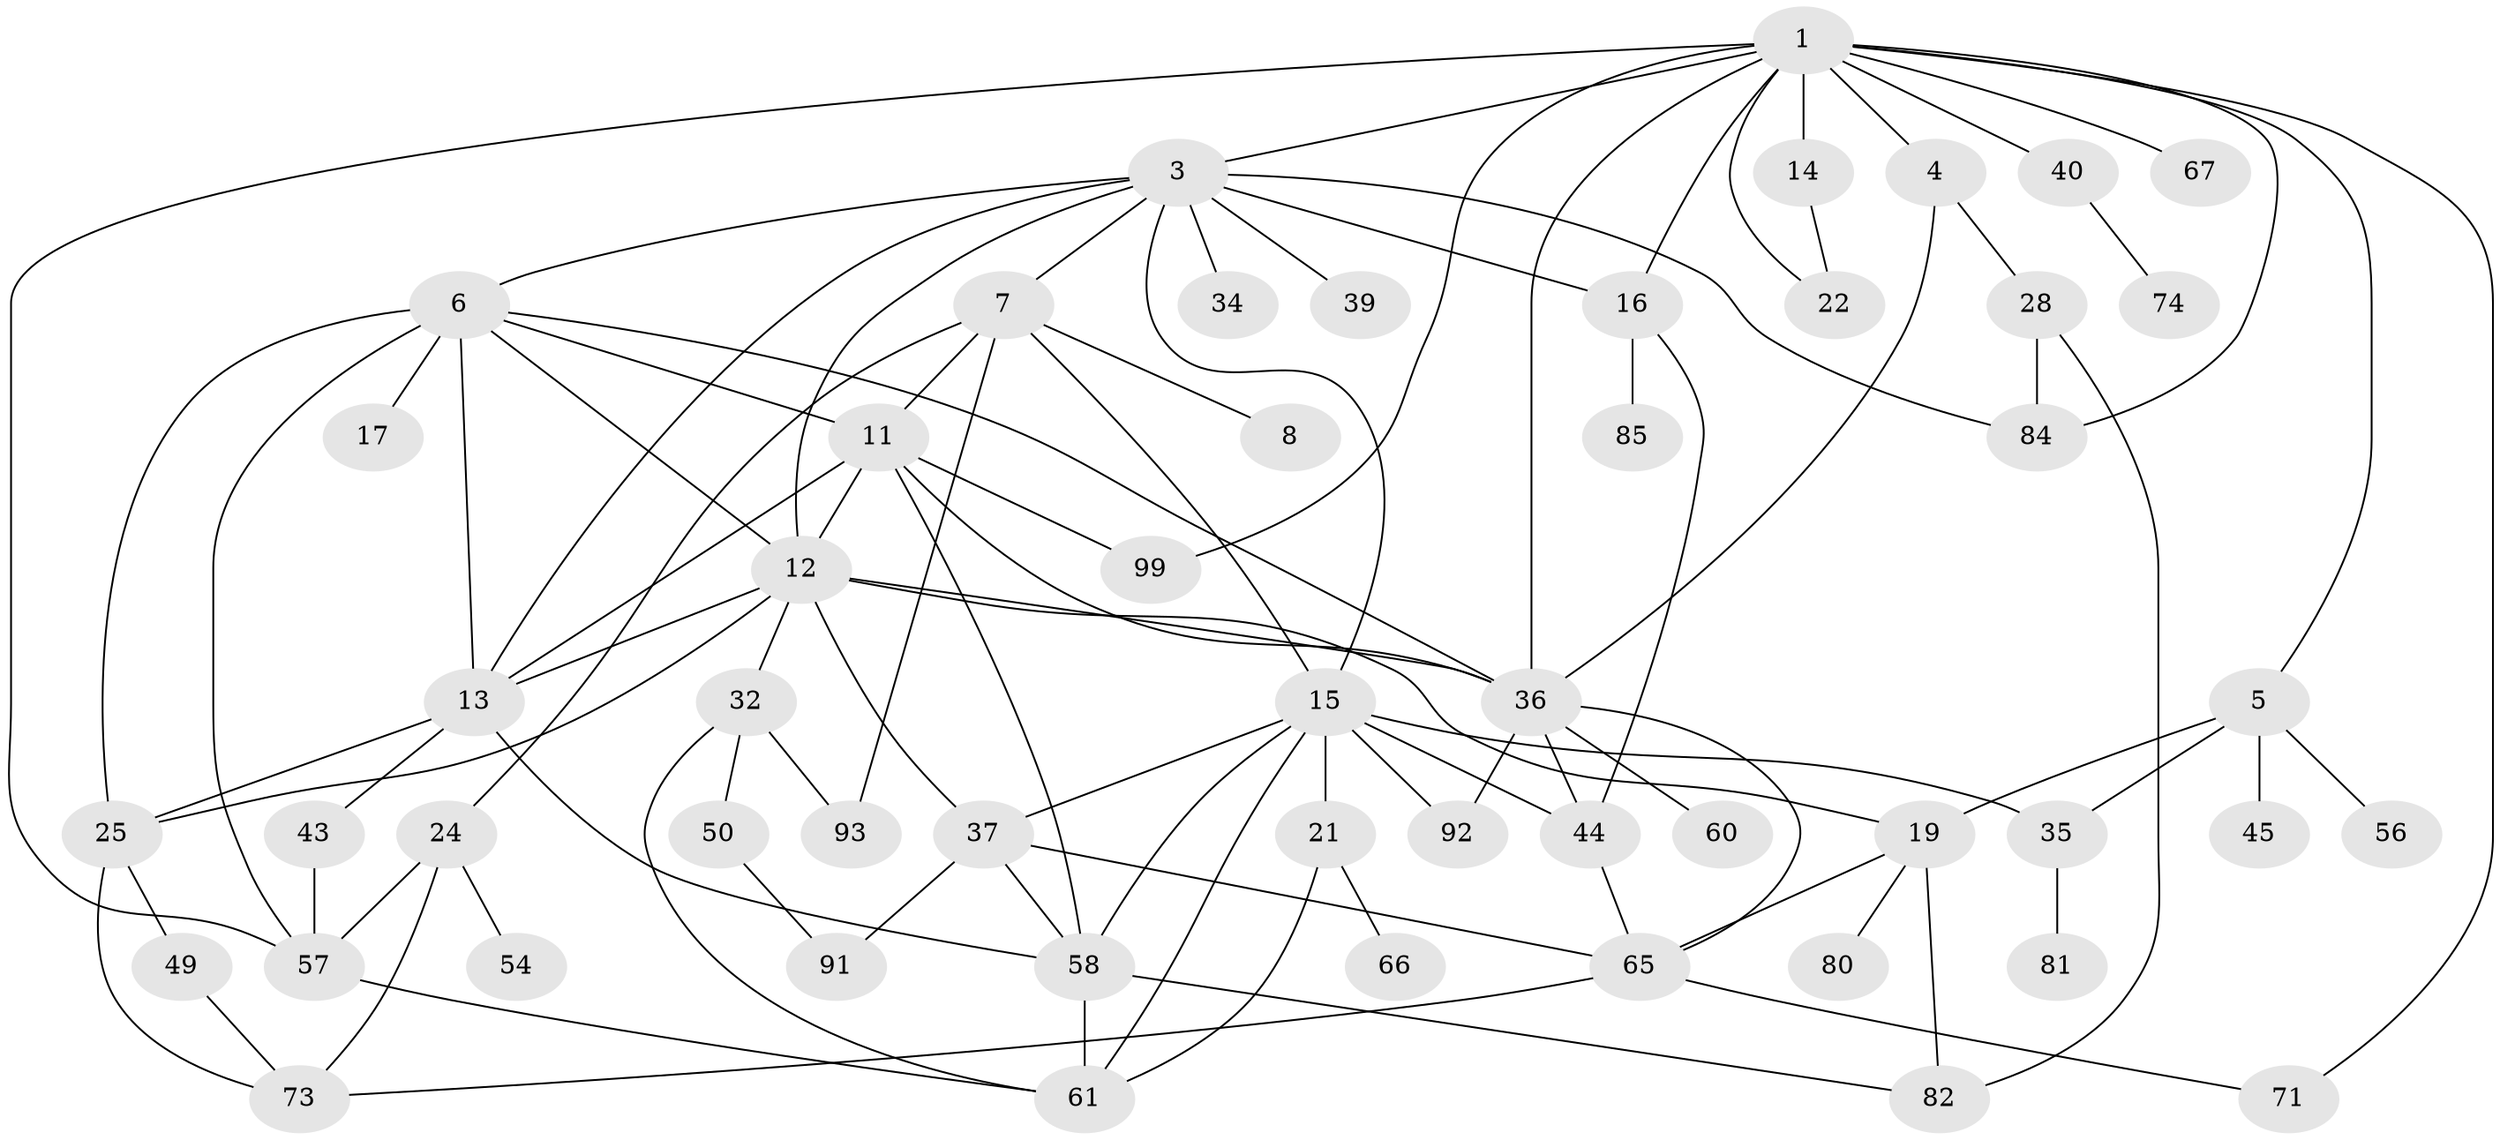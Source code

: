 // original degree distribution, {7: 0.04672897196261682, 8: 0.009345794392523364, 3: 0.14018691588785046, 5: 0.08411214953271028, 4: 0.1588785046728972, 1: 0.19626168224299065, 6: 0.028037383177570093, 2: 0.3364485981308411}
// Generated by graph-tools (version 1.1) at 2025/13/03/09/25 04:13:38]
// undirected, 53 vertices, 97 edges
graph export_dot {
graph [start="1"]
  node [color=gray90,style=filled];
  1 [super="+2"];
  3 [super="+64+9"];
  4;
  5;
  6 [super="+10+77"];
  7 [super="+76"];
  8;
  11 [super="+23+70"];
  12 [super="+94+18"];
  13 [super="+31+29"];
  14;
  15 [super="+33+51"];
  16 [super="+47"];
  17 [super="+20"];
  19 [super="+48+68+97"];
  21 [super="+26+38+75"];
  22 [super="+52"];
  24;
  25;
  28;
  32;
  34;
  35 [super="+53"];
  36 [super="+95+46"];
  37 [super="+72+41"];
  39 [super="+42"];
  40;
  43;
  44;
  45;
  49 [super="+63"];
  50;
  54;
  56;
  57 [super="+106"];
  58 [super="+59+62"];
  60;
  61 [super="+86"];
  65 [super="+83+100"];
  66;
  67 [super="+107"];
  71 [super="+104"];
  73 [super="+87"];
  74 [super="+105"];
  80;
  81;
  82;
  84;
  85;
  91;
  92;
  93;
  99;
  1 -- 3;
  1 -- 4;
  1 -- 5;
  1 -- 40;
  1 -- 22 [weight=2];
  1 -- 16;
  1 -- 67 [weight=2];
  1 -- 36;
  1 -- 99;
  1 -- 14;
  1 -- 84;
  1 -- 57;
  1 -- 71;
  3 -- 6;
  3 -- 7;
  3 -- 34;
  3 -- 39;
  3 -- 84;
  3 -- 16;
  3 -- 12;
  3 -- 13;
  3 -- 15;
  4 -- 28;
  4 -- 36;
  5 -- 19;
  5 -- 35;
  5 -- 45;
  5 -- 56;
  6 -- 25;
  6 -- 57;
  6 -- 17;
  6 -- 11;
  6 -- 12;
  6 -- 13;
  6 -- 36;
  7 -- 8;
  7 -- 24;
  7 -- 15;
  7 -- 93;
  7 -- 11;
  11 -- 12;
  11 -- 36;
  11 -- 99;
  11 -- 13;
  11 -- 58;
  12 -- 25;
  12 -- 32;
  12 -- 19;
  12 -- 36;
  12 -- 37;
  12 -- 13;
  13 -- 25;
  13 -- 58;
  13 -- 43;
  14 -- 22;
  15 -- 21;
  15 -- 44;
  15 -- 92;
  15 -- 37;
  15 -- 61;
  15 -- 58;
  15 -- 35;
  16 -- 85;
  16 -- 44;
  19 -- 80;
  19 -- 82;
  19 -- 65;
  21 -- 66;
  21 -- 61;
  24 -- 54;
  24 -- 73;
  24 -- 57;
  25 -- 49;
  25 -- 73;
  28 -- 82;
  28 -- 84;
  32 -- 50;
  32 -- 93;
  32 -- 61;
  35 -- 81;
  36 -- 92;
  36 -- 65;
  36 -- 44;
  36 -- 60;
  37 -- 65;
  37 -- 91;
  37 -- 58;
  40 -- 74;
  43 -- 57;
  44 -- 65;
  49 -- 73;
  50 -- 91;
  57 -- 61;
  58 -- 61 [weight=2];
  58 -- 82;
  65 -- 71;
  65 -- 73;
}
